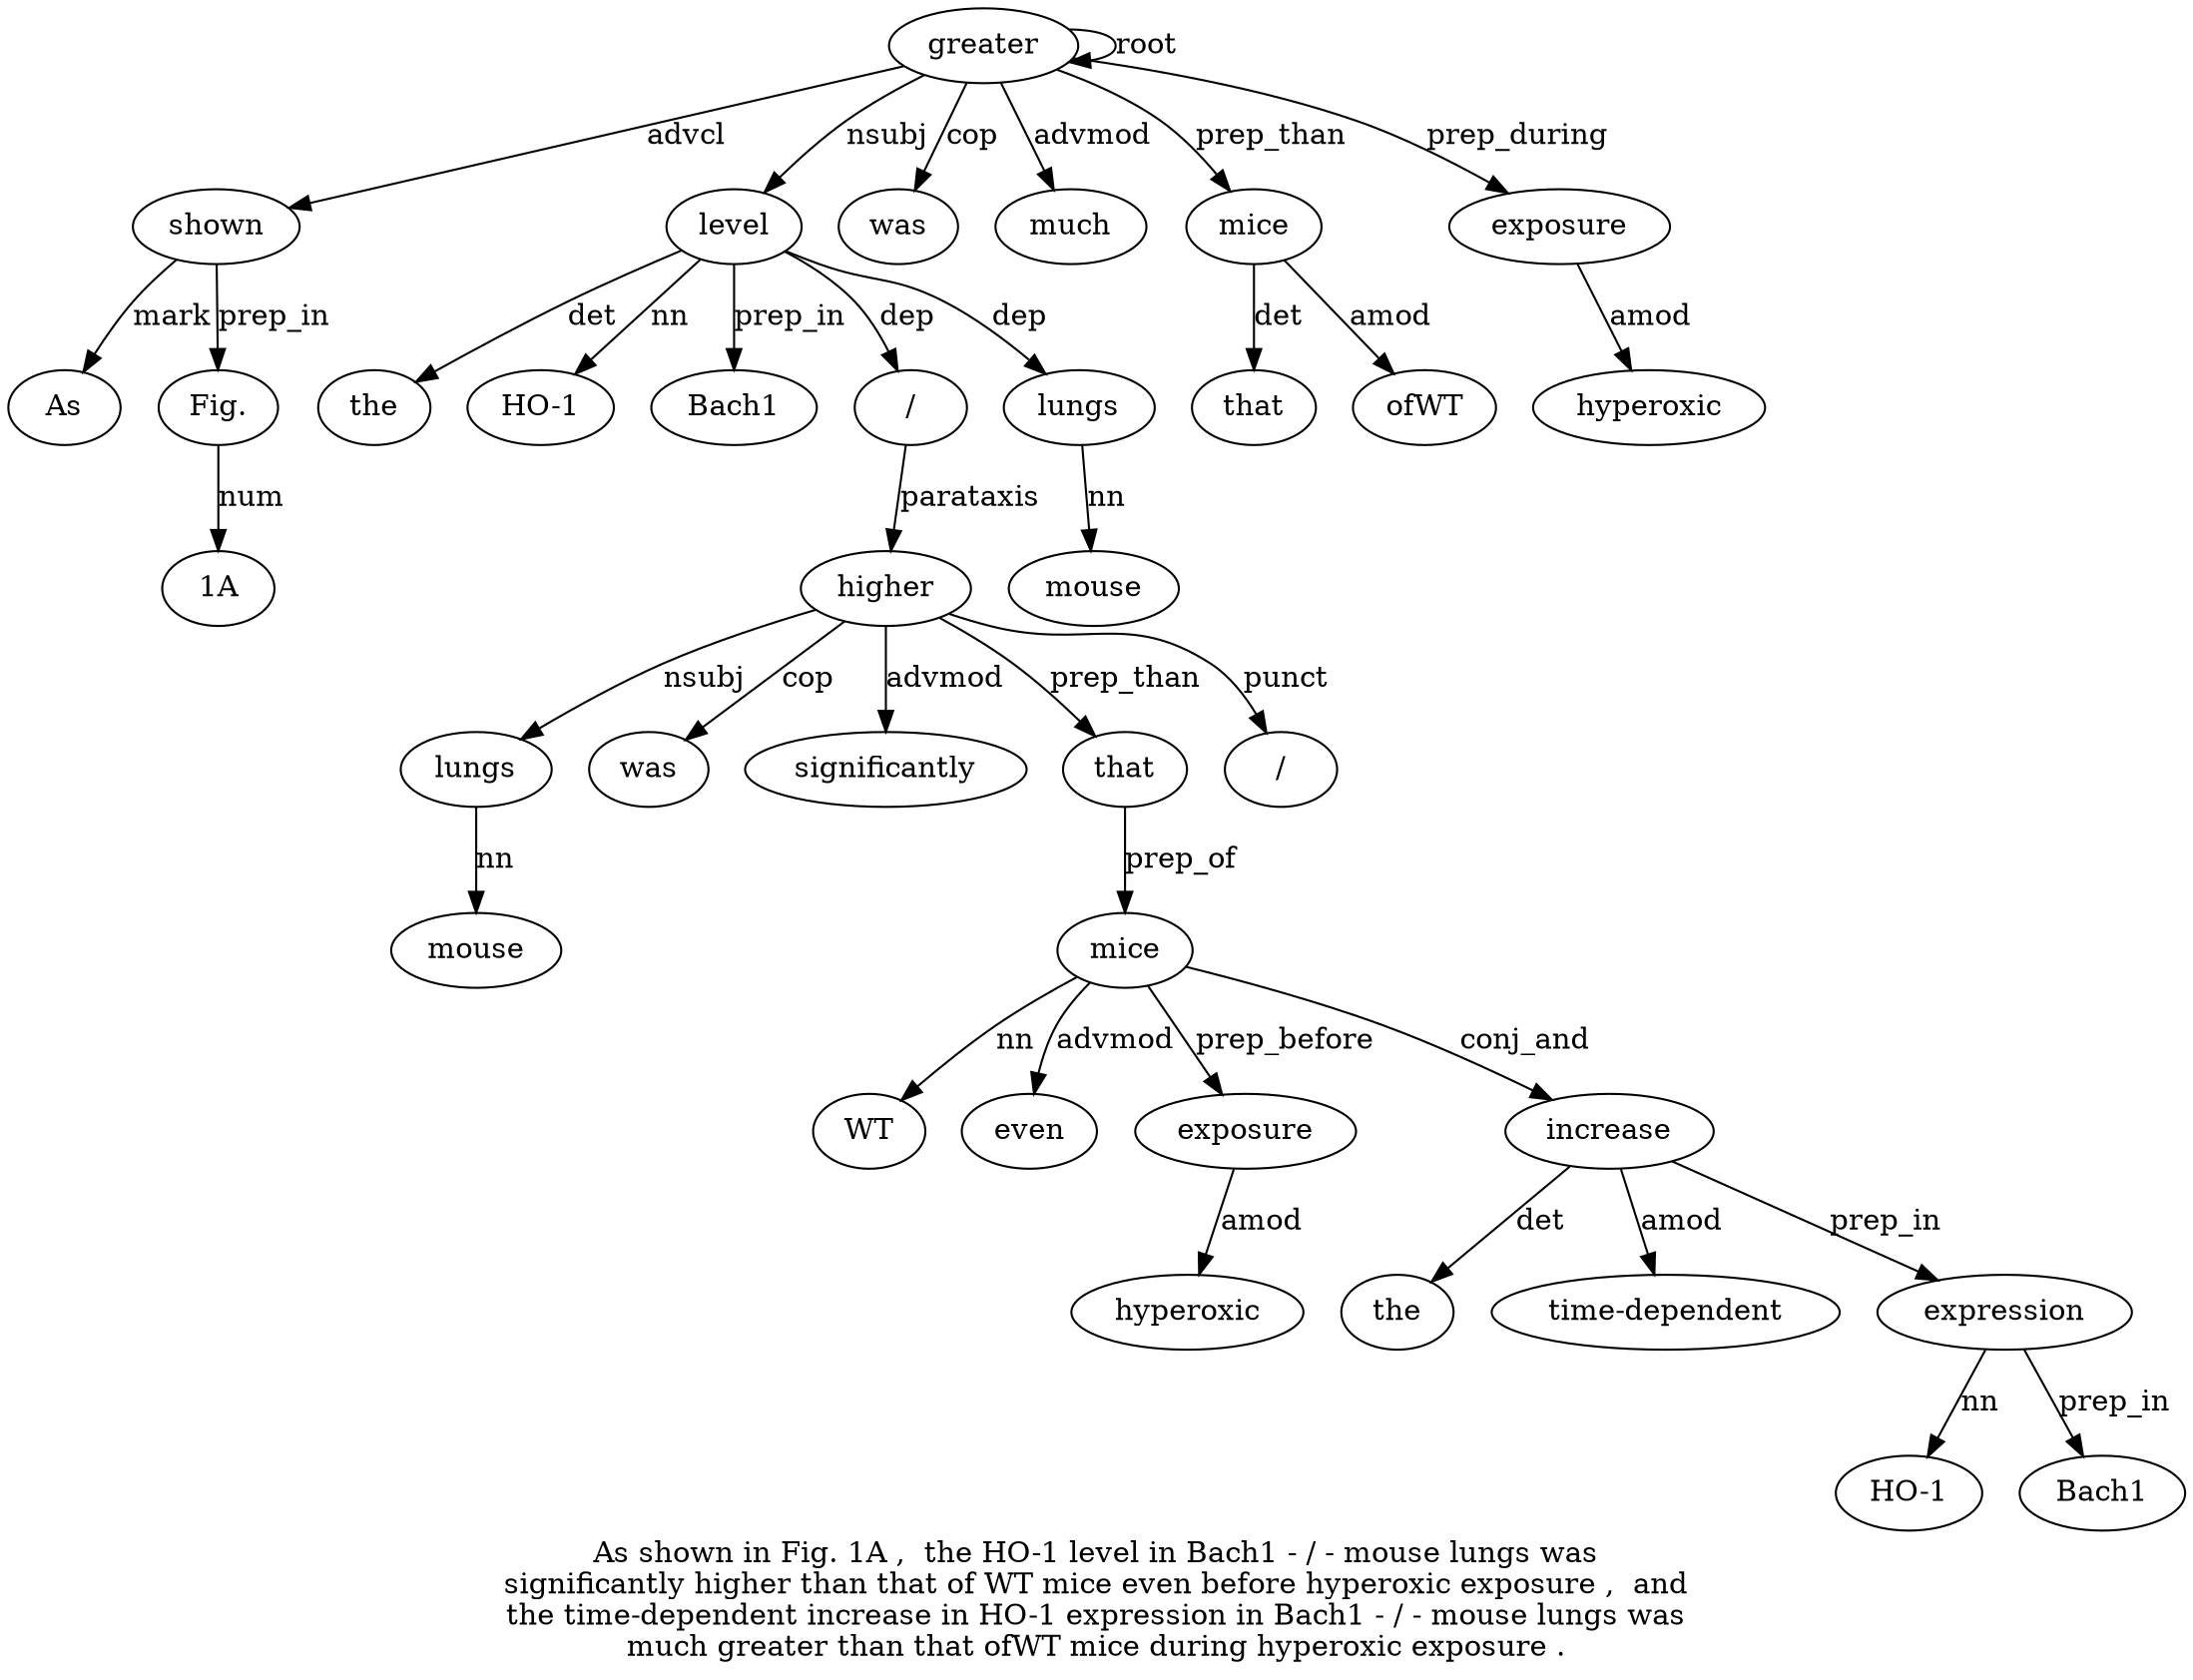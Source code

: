 digraph "As shown in Fig. 1A ,  the HO-1 level in Bach1 - / - mouse lungs was significantly higher than that of WT mice even before hyperoxic exposure ,  and the time-dependent increase in HO-1 expression in Bach1 - / - mouse lungs was much greater than that ofWT mice during hyperoxic exposure ." {
label="As shown in Fig. 1A ,  the HO-1 level in Bach1 - / - mouse lungs was
significantly higher than that of WT mice even before hyperoxic exposure ,  and
the time-dependent increase in HO-1 expression in Bach1 - / - mouse lungs was
much greater than that ofWT mice during hyperoxic exposure .";
shown2 [style=filled, fillcolor=white, label=shown];
As1 [style=filled, fillcolor=white, label=As];
shown2 -> As1  [label=mark];
greater46 [style=filled, fillcolor=white, label=greater];
greater46 -> shown2  [label=advcl];
"Fig.4" [style=filled, fillcolor=white, label="Fig."];
shown2 -> "Fig.4"  [label=prep_in];
"1A5" [style=filled, fillcolor=white, label="1A"];
"Fig.4" -> "1A5"  [label=num];
level9 [style=filled, fillcolor=white, label=level];
the7 [style=filled, fillcolor=white, label=the];
level9 -> the7  [label=det];
"HO-18" [style=filled, fillcolor=white, label="HO-1"];
level9 -> "HO-18"  [label=nn];
greater46 -> level9  [label=nsubj];
Bach1 [style=filled, fillcolor=white, label=Bach1];
level9 -> Bach1  [label=prep_in];
"/13" [style=filled, fillcolor=white, label="/"];
level9 -> "/13"  [label=dep];
lungs16 [style=filled, fillcolor=white, label=lungs];
mouse15 [style=filled, fillcolor=white, label=mouse];
lungs16 -> mouse15  [label=nn];
higher19 [style=filled, fillcolor=white, label=higher];
higher19 -> lungs16  [label=nsubj];
was17 [style=filled, fillcolor=white, label=was];
higher19 -> was17  [label=cop];
significantly18 [style=filled, fillcolor=white, label=significantly];
higher19 -> significantly18  [label=advmod];
"/13" -> higher19  [label=parataxis];
that21 [style=filled, fillcolor=white, label=that];
higher19 -> that21  [label=prep_than];
mice24 [style=filled, fillcolor=white, label=mice];
WT23 [style=filled, fillcolor=white, label=WT];
mice24 -> WT23  [label=nn];
that21 -> mice24  [label=prep_of];
even25 [style=filled, fillcolor=white, label=even];
mice24 -> even25  [label=advmod];
exposure28 [style=filled, fillcolor=white, label=exposure];
hyperoxic27 [style=filled, fillcolor=white, label=hyperoxic];
exposure28 -> hyperoxic27  [label=amod];
mice24 -> exposure28  [label=prep_before];
increase33 [style=filled, fillcolor=white, label=increase];
the31 [style=filled, fillcolor=white, label=the];
increase33 -> the31  [label=det];
"time-dependent32" [style=filled, fillcolor=white, label="time-dependent"];
increase33 -> "time-dependent32"  [label=amod];
mice24 -> increase33  [label=conj_and];
expression36 [style=filled, fillcolor=white, label=expression];
"HO-135" [style=filled, fillcolor=white, label="HO-1"];
expression36 -> "HO-135"  [label=nn];
increase33 -> expression36  [label=prep_in];
Bach138 [style=filled, fillcolor=white, label=Bach1];
expression36 -> Bach138  [label=prep_in];
"/40" [style=filled, fillcolor=white, label="/"];
higher19 -> "/40"  [label=punct];
lungs43 [style=filled, fillcolor=white, label=lungs];
mouse42 [style=filled, fillcolor=white, label=mouse];
lungs43 -> mouse42  [label=nn];
level9 -> lungs43  [label=dep];
was44 [style=filled, fillcolor=white, label=was];
greater46 -> was44  [label=cop];
much45 [style=filled, fillcolor=white, label=much];
greater46 -> much45  [label=advmod];
greater46 -> greater46  [label=root];
mice50 [style=filled, fillcolor=white, label=mice];
that48 [style=filled, fillcolor=white, label=that];
mice50 -> that48  [label=det];
ofWT49 [style=filled, fillcolor=white, label=ofWT];
mice50 -> ofWT49  [label=amod];
greater46 -> mice50  [label=prep_than];
exposure53 [style=filled, fillcolor=white, label=exposure];
hyperoxic52 [style=filled, fillcolor=white, label=hyperoxic];
exposure53 -> hyperoxic52  [label=amod];
greater46 -> exposure53  [label=prep_during];
}
